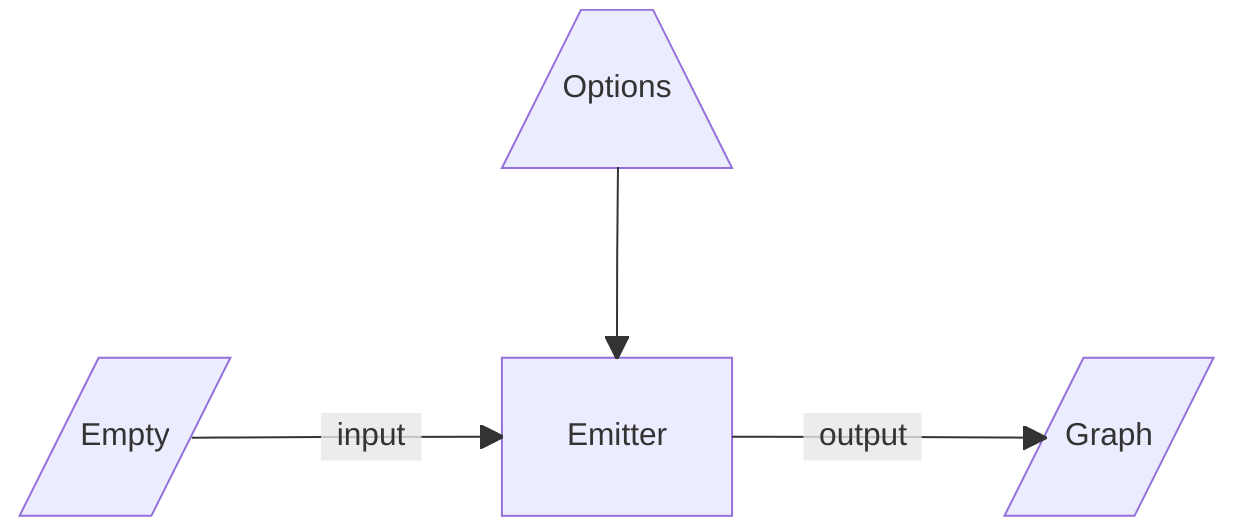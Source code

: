 ---
title: Data flow for emitters
---
block-beta
  classDef block height:48px,padding:8px;

  columns 5
  space:2 Options space:2
  space:5
  Input space Program space Output

  Options --> Program
  Input-- "input" -->Program
  Program-- "output" -->Output

  Options[/"Options"\]
  Program["Emitter"]
  Input[/"Empty"/]
  Output[/"Graph"/]
